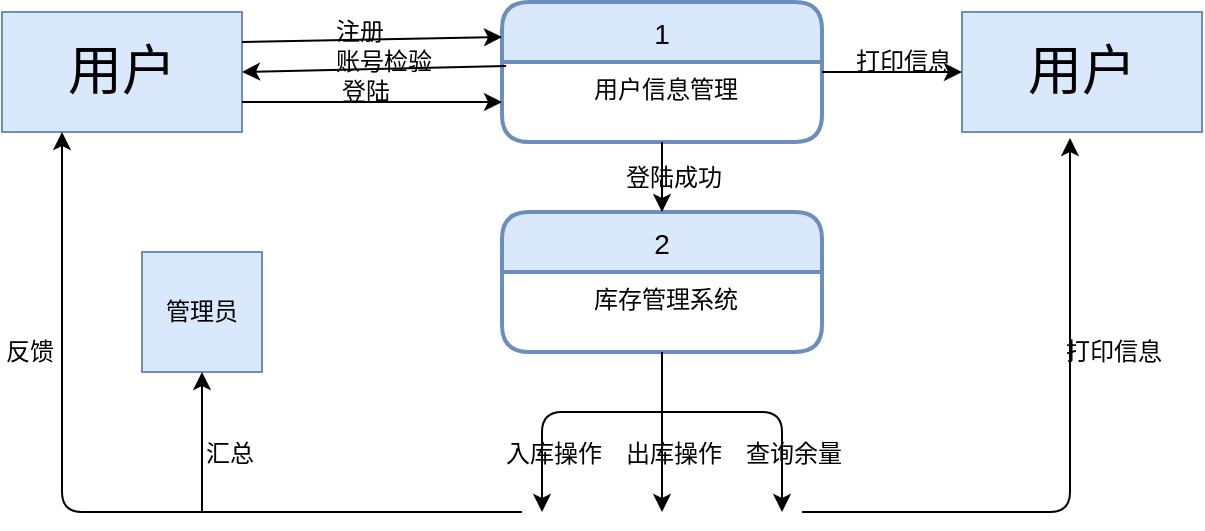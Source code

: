 <mxfile version="10.6.0" type="github"><diagram id="l_jbuKvI-tJHWCl1i7wl" name="Page-1"><mxGraphModel dx="511" dy="442" grid="1" gridSize="10" guides="1" tooltips="1" connect="1" arrows="1" fold="1" page="1" pageScale="1" pageWidth="827" pageHeight="1169" math="0" shadow="0"><root><mxCell id="0"/><mxCell id="1" parent="0"/><mxCell id="mbMcAtBtYRgUVieGbGkU-6" value="&lt;font style=&quot;font-size: 27px&quot;&gt;用户&lt;/font&gt;" style="rounded=0;whiteSpace=wrap;html=1;fillColor=#dae8fc;strokeColor=#6c8ebf;" parent="1" vertex="1"><mxGeometry x="20" y="20" width="120" height="60" as="geometry"/></mxCell><mxCell id="pWT4FjciAPZEzhx81jIq-3" value="1" style="swimlane;childLayout=stackLayout;horizontal=1;startSize=30;horizontalStack=0;fillColor=#dae8fc;rounded=1;fontSize=14;fontStyle=0;strokeWidth=2;resizeParent=0;resizeLast=1;shadow=0;dashed=0;align=center;strokeColor=#6c8ebf;" vertex="1" parent="1"><mxGeometry x="270" y="15" width="160" height="70" as="geometry"><mxRectangle x="270" y="-10" width="40" height="30" as="alternateBounds"/></mxGeometry></mxCell><mxCell id="pWT4FjciAPZEzhx81jIq-4" value="用户信息管理" style="align=center;strokeColor=none;fillColor=none;spacingLeft=4;fontSize=12;verticalAlign=top;resizable=0;rotatable=0;part=1;" vertex="1" parent="pWT4FjciAPZEzhx81jIq-3"><mxGeometry y="30" width="160" height="40" as="geometry"/></mxCell><mxCell id="pWT4FjciAPZEzhx81jIq-7" value="" style="endArrow=classic;html=1;entryX=0;entryY=0.25;entryDx=0;entryDy=0;exitX=1;exitY=0.25;exitDx=0;exitDy=0;" edge="1" parent="1" source="mbMcAtBtYRgUVieGbGkU-6" target="pWT4FjciAPZEzhx81jIq-3"><mxGeometry width="50" height="50" relative="1" as="geometry"><mxPoint x="170" y="190" as="sourcePoint"/><mxPoint x="220" y="140" as="targetPoint"/></mxGeometry></mxCell><mxCell id="pWT4FjciAPZEzhx81jIq-8" value="注册" style="text;html=1;resizable=0;points=[];autosize=1;align=left;verticalAlign=top;spacingTop=-4;" vertex="1" parent="1"><mxGeometry x="185" y="20" width="40" height="20" as="geometry"/></mxCell><mxCell id="pWT4FjciAPZEzhx81jIq-9" value="" style="endArrow=classic;html=1;entryX=1;entryY=0.5;entryDx=0;entryDy=0;exitX=0.013;exitY=0.05;exitDx=0;exitDy=0;exitPerimeter=0;" edge="1" parent="1" source="pWT4FjciAPZEzhx81jIq-4" target="mbMcAtBtYRgUVieGbGkU-6"><mxGeometry width="50" height="50" relative="1" as="geometry"><mxPoint x="160" y="200" as="sourcePoint"/><mxPoint x="210" y="150" as="targetPoint"/></mxGeometry></mxCell><mxCell id="pWT4FjciAPZEzhx81jIq-10" value="账号检验" style="text;html=1;resizable=0;points=[];autosize=1;align=left;verticalAlign=top;spacingTop=-4;" vertex="1" parent="1"><mxGeometry x="185" y="35" width="60" height="20" as="geometry"/></mxCell><mxCell id="pWT4FjciAPZEzhx81jIq-11" value="" style="endArrow=classic;html=1;exitX=1;exitY=0.75;exitDx=0;exitDy=0;" edge="1" parent="1" source="mbMcAtBtYRgUVieGbGkU-6" target="pWT4FjciAPZEzhx81jIq-4"><mxGeometry width="50" height="50" relative="1" as="geometry"><mxPoint x="170" y="150" as="sourcePoint"/><mxPoint x="220" y="100" as="targetPoint"/></mxGeometry></mxCell><mxCell id="pWT4FjciAPZEzhx81jIq-12" value="登陆" style="text;html=1;resizable=0;points=[];autosize=1;align=left;verticalAlign=top;spacingTop=-4;" vertex="1" parent="1"><mxGeometry x="188" y="50" width="40" height="20" as="geometry"/></mxCell><mxCell id="pWT4FjciAPZEzhx81jIq-13" value="管理员" style="whiteSpace=wrap;html=1;aspect=fixed;fillColor=#dae8fc;align=center;strokeColor=#6c8ebf;" vertex="1" parent="1"><mxGeometry x="90" y="140" width="60" height="60" as="geometry"/></mxCell><mxCell id="pWT4FjciAPZEzhx81jIq-14" value="" style="endArrow=classic;html=1;entryX=0.25;entryY=1;entryDx=0;entryDy=0;" edge="1" parent="1" target="mbMcAtBtYRgUVieGbGkU-6"><mxGeometry width="50" height="50" relative="1" as="geometry"><mxPoint x="280" y="270" as="sourcePoint"/><mxPoint x="80" y="180" as="targetPoint"/><Array as="points"><mxPoint x="50" y="270"/></Array></mxGeometry></mxCell><mxCell id="pWT4FjciAPZEzhx81jIq-15" value="反馈" style="text;html=1;resizable=0;points=[];autosize=1;align=left;verticalAlign=top;spacingTop=-4;" vertex="1" parent="1"><mxGeometry x="20" y="180" width="40" height="20" as="geometry"/></mxCell><mxCell id="pWT4FjciAPZEzhx81jIq-16" value="" style="endArrow=classic;html=1;entryX=0.5;entryY=1;entryDx=0;entryDy=0;" edge="1" parent="1" target="pWT4FjciAPZEzhx81jIq-13"><mxGeometry width="50" height="50" relative="1" as="geometry"><mxPoint x="120" y="270" as="sourcePoint"/><mxPoint x="170" y="220" as="targetPoint"/></mxGeometry></mxCell><mxCell id="pWT4FjciAPZEzhx81jIq-17" value="汇总" style="text;html=1;resizable=0;points=[];autosize=1;align=left;verticalAlign=top;spacingTop=-4;" vertex="1" parent="1"><mxGeometry x="120" y="231" width="40" height="20" as="geometry"/></mxCell><mxCell id="pWT4FjciAPZEzhx81jIq-19" value="2" style="swimlane;childLayout=stackLayout;horizontal=1;startSize=30;horizontalStack=0;fillColor=#dae8fc;rounded=1;fontSize=14;fontStyle=0;strokeWidth=2;resizeParent=0;resizeLast=1;shadow=0;dashed=0;align=center;strokeColor=#6c8ebf;" vertex="1" parent="1"><mxGeometry x="270" y="120" width="160" height="70" as="geometry"><mxRectangle x="270" y="-10" width="40" height="30" as="alternateBounds"/></mxGeometry></mxCell><mxCell id="pWT4FjciAPZEzhx81jIq-20" value="库存管理系统" style="align=center;strokeColor=none;fillColor=none;spacingLeft=4;fontSize=12;verticalAlign=top;resizable=0;rotatable=0;part=1;" vertex="1" parent="pWT4FjciAPZEzhx81jIq-19"><mxGeometry y="30" width="160" height="40" as="geometry"/></mxCell><mxCell id="pWT4FjciAPZEzhx81jIq-21" value="" style="endArrow=classic;html=1;exitX=0.5;exitY=1;exitDx=0;exitDy=0;entryX=0.5;entryY=0;entryDx=0;entryDy=0;" edge="1" parent="1" source="pWT4FjciAPZEzhx81jIq-4" target="pWT4FjciAPZEzhx81jIq-19"><mxGeometry width="50" height="50" relative="1" as="geometry"><mxPoint x="340" y="280" as="sourcePoint"/><mxPoint x="390" y="230" as="targetPoint"/></mxGeometry></mxCell><mxCell id="pWT4FjciAPZEzhx81jIq-22" value="&lt;div style=&quot;text-align: center&quot;&gt;&lt;span&gt;登陆成功&lt;/span&gt;&lt;/div&gt;" style="text;html=1;resizable=0;points=[];autosize=1;align=left;verticalAlign=top;spacingTop=-4;" vertex="1" parent="1"><mxGeometry x="330" y="92.5" width="60" height="20" as="geometry"/></mxCell><mxCell id="pWT4FjciAPZEzhx81jIq-23" value="" style="endArrow=classic;html=1;exitX=0.5;exitY=1;exitDx=0;exitDy=0;" edge="1" parent="1" source="pWT4FjciAPZEzhx81jIq-20"><mxGeometry width="50" height="50" relative="1" as="geometry"><mxPoint x="320" y="270" as="sourcePoint"/><mxPoint x="350" y="270" as="targetPoint"/></mxGeometry></mxCell><mxCell id="pWT4FjciAPZEzhx81jIq-24" value="出库操作" style="text;html=1;resizable=0;points=[];autosize=1;align=left;verticalAlign=top;spacingTop=-4;" vertex="1" parent="1"><mxGeometry x="330" y="231" width="60" height="20" as="geometry"/></mxCell><mxCell id="pWT4FjciAPZEzhx81jIq-25" value="" style="endArrow=classic;html=1;" edge="1" parent="1"><mxGeometry width="50" height="50" relative="1" as="geometry"><mxPoint x="350" y="220" as="sourcePoint"/><mxPoint x="290" y="270" as="targetPoint"/><Array as="points"><mxPoint x="290" y="220"/></Array></mxGeometry></mxCell><mxCell id="pWT4FjciAPZEzhx81jIq-26" value="入库操作" style="text;html=1;resizable=0;points=[];autosize=1;align=left;verticalAlign=top;spacingTop=-4;" vertex="1" parent="1"><mxGeometry x="270" y="231" width="60" height="20" as="geometry"/></mxCell><mxCell id="pWT4FjciAPZEzhx81jIq-27" value="" style="endArrow=classic;html=1;" edge="1" parent="1"><mxGeometry width="50" height="50" relative="1" as="geometry"><mxPoint x="350" y="220" as="sourcePoint"/><mxPoint x="410" y="270" as="targetPoint"/><Array as="points"><mxPoint x="410" y="220"/></Array></mxGeometry></mxCell><mxCell id="pWT4FjciAPZEzhx81jIq-30" value="查询余量" style="text;html=1;resizable=0;points=[];autosize=1;align=left;verticalAlign=top;spacingTop=-4;" vertex="1" parent="1"><mxGeometry x="390" y="231" width="60" height="20" as="geometry"/></mxCell><mxCell id="pWT4FjciAPZEzhx81jIq-31" value="&lt;font style=&quot;font-size: 27px&quot;&gt;用户&lt;/font&gt;" style="rounded=0;whiteSpace=wrap;html=1;fillColor=#dae8fc;strokeColor=#6c8ebf;" vertex="1" parent="1"><mxGeometry x="500" y="20" width="120" height="60" as="geometry"/></mxCell><mxCell id="pWT4FjciAPZEzhx81jIq-32" value="" style="endArrow=classic;html=1;entryX=0;entryY=0.5;entryDx=0;entryDy=0;" edge="1" parent="1" target="pWT4FjciAPZEzhx81jIq-31"><mxGeometry width="50" height="50" relative="1" as="geometry"><mxPoint x="430" y="50" as="sourcePoint"/><mxPoint x="510" y="160" as="targetPoint"/></mxGeometry></mxCell><mxCell id="pWT4FjciAPZEzhx81jIq-33" value="打印信息" style="text;html=1;resizable=0;points=[];autosize=1;align=left;verticalAlign=top;spacingTop=-4;" vertex="1" parent="1"><mxGeometry x="445" y="35" width="60" height="20" as="geometry"/></mxCell><mxCell id="pWT4FjciAPZEzhx81jIq-34" value="" style="endArrow=classic;html=1;entryX=0.45;entryY=1.05;entryDx=0;entryDy=0;entryPerimeter=0;" edge="1" parent="1" target="pWT4FjciAPZEzhx81jIq-31"><mxGeometry width="50" height="50" relative="1" as="geometry"><mxPoint x="420" y="270" as="sourcePoint"/><mxPoint x="470" y="200" as="targetPoint"/><Array as="points"><mxPoint x="554" y="270"/></Array></mxGeometry></mxCell><mxCell id="pWT4FjciAPZEzhx81jIq-35" value="打印信息" style="text;html=1;resizable=0;points=[];autosize=1;align=left;verticalAlign=top;spacingTop=-4;" vertex="1" parent="1"><mxGeometry x="550" y="180" width="60" height="20" as="geometry"/></mxCell></root></mxGraphModel></diagram></mxfile>